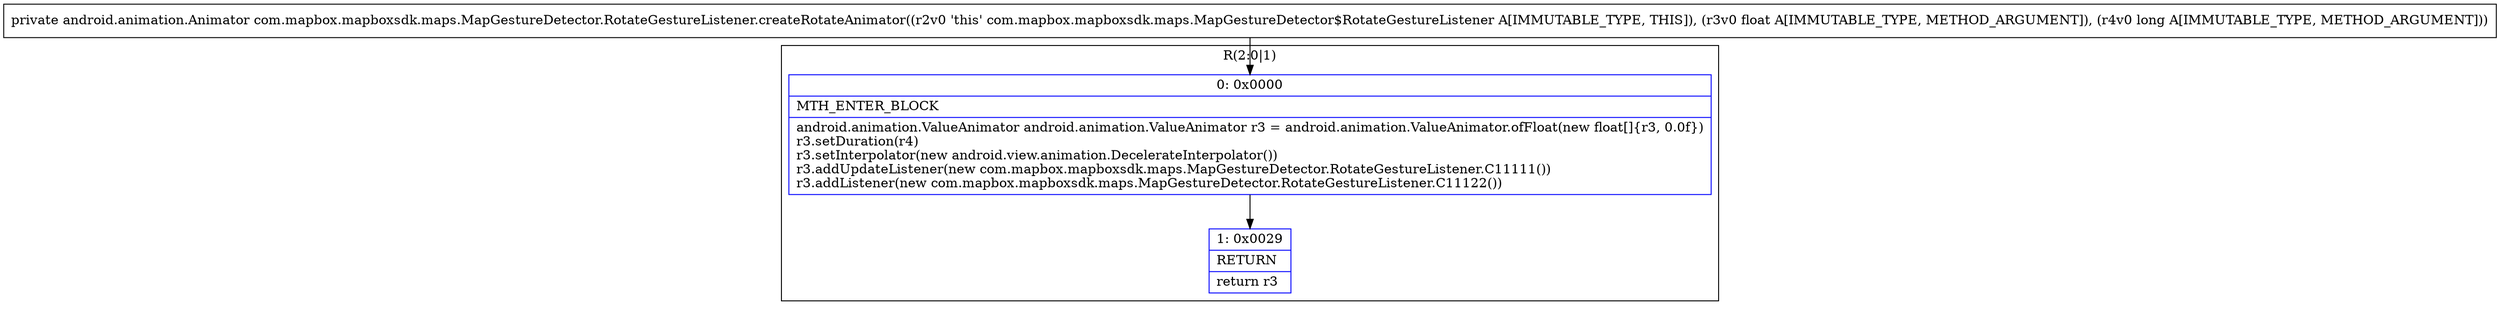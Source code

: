 digraph "CFG forcom.mapbox.mapboxsdk.maps.MapGestureDetector.RotateGestureListener.createRotateAnimator(FJ)Landroid\/animation\/Animator;" {
subgraph cluster_Region_1626224577 {
label = "R(2:0|1)";
node [shape=record,color=blue];
Node_0 [shape=record,label="{0\:\ 0x0000|MTH_ENTER_BLOCK\l|android.animation.ValueAnimator android.animation.ValueAnimator r3 = android.animation.ValueAnimator.ofFloat(new float[]\{r3, 0.0f\})\lr3.setDuration(r4)\lr3.setInterpolator(new android.view.animation.DecelerateInterpolator())\lr3.addUpdateListener(new com.mapbox.mapboxsdk.maps.MapGestureDetector.RotateGestureListener.C11111())\lr3.addListener(new com.mapbox.mapboxsdk.maps.MapGestureDetector.RotateGestureListener.C11122())\l}"];
Node_1 [shape=record,label="{1\:\ 0x0029|RETURN\l|return r3\l}"];
}
MethodNode[shape=record,label="{private android.animation.Animator com.mapbox.mapboxsdk.maps.MapGestureDetector.RotateGestureListener.createRotateAnimator((r2v0 'this' com.mapbox.mapboxsdk.maps.MapGestureDetector$RotateGestureListener A[IMMUTABLE_TYPE, THIS]), (r3v0 float A[IMMUTABLE_TYPE, METHOD_ARGUMENT]), (r4v0 long A[IMMUTABLE_TYPE, METHOD_ARGUMENT])) }"];
MethodNode -> Node_0;
Node_0 -> Node_1;
}

